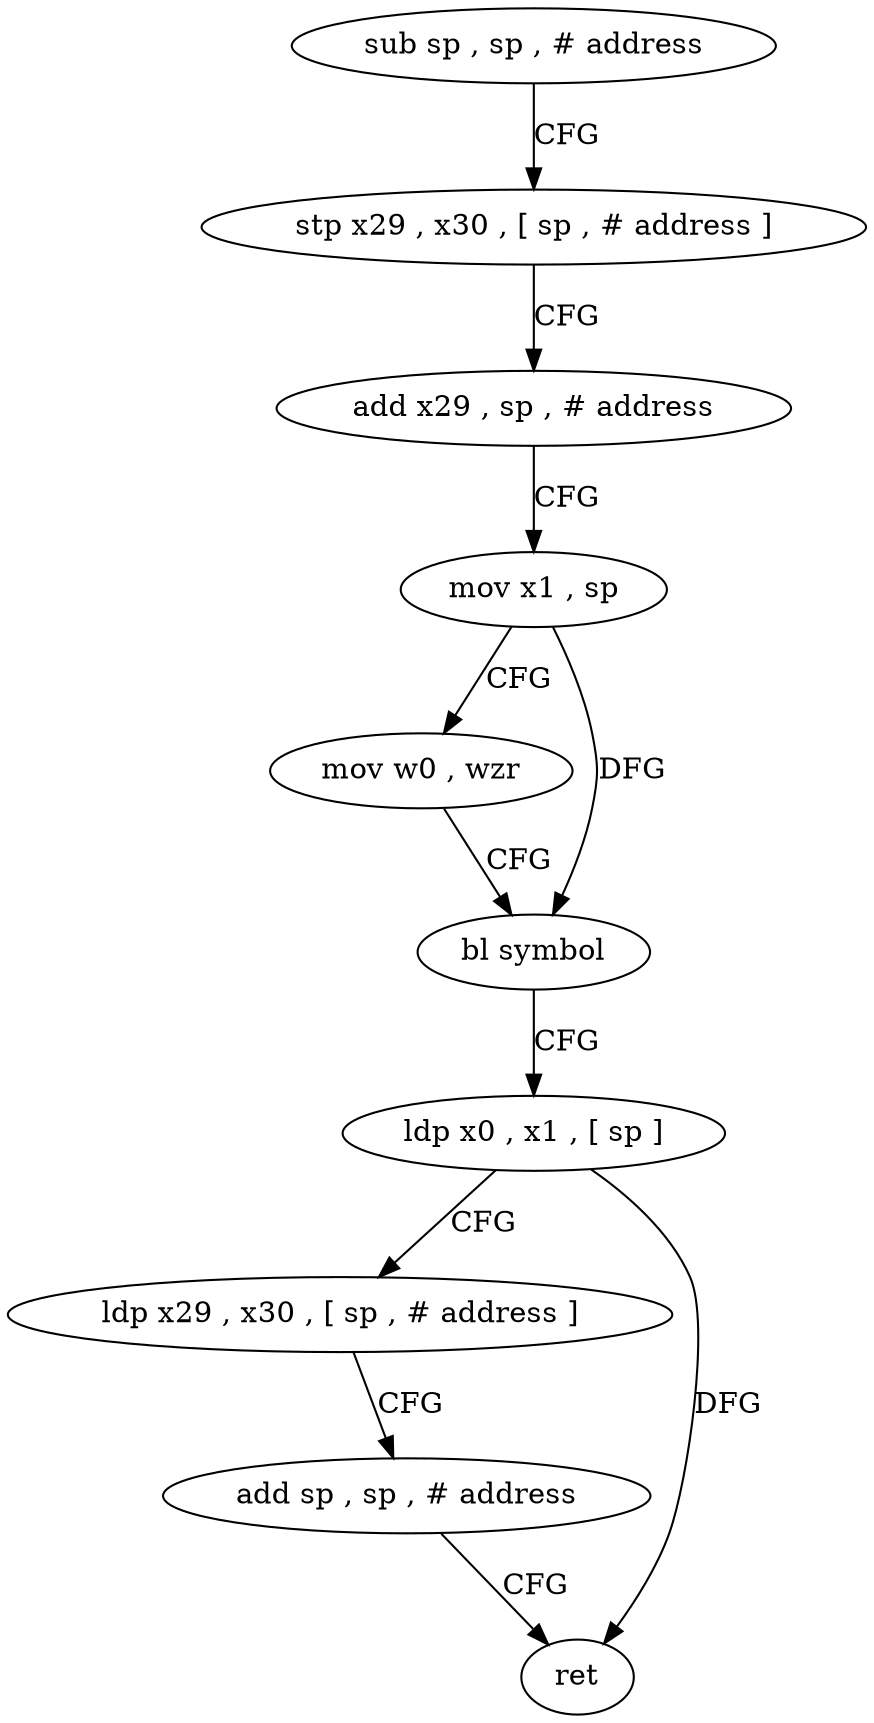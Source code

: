 digraph "func" {
"4265724" [label = "sub sp , sp , # address" ]
"4265728" [label = "stp x29 , x30 , [ sp , # address ]" ]
"4265732" [label = "add x29 , sp , # address" ]
"4265736" [label = "mov x1 , sp" ]
"4265740" [label = "mov w0 , wzr" ]
"4265744" [label = "bl symbol" ]
"4265748" [label = "ldp x0 , x1 , [ sp ]" ]
"4265752" [label = "ldp x29 , x30 , [ sp , # address ]" ]
"4265756" [label = "add sp , sp , # address" ]
"4265760" [label = "ret" ]
"4265724" -> "4265728" [ label = "CFG" ]
"4265728" -> "4265732" [ label = "CFG" ]
"4265732" -> "4265736" [ label = "CFG" ]
"4265736" -> "4265740" [ label = "CFG" ]
"4265736" -> "4265744" [ label = "DFG" ]
"4265740" -> "4265744" [ label = "CFG" ]
"4265744" -> "4265748" [ label = "CFG" ]
"4265748" -> "4265752" [ label = "CFG" ]
"4265748" -> "4265760" [ label = "DFG" ]
"4265752" -> "4265756" [ label = "CFG" ]
"4265756" -> "4265760" [ label = "CFG" ]
}

